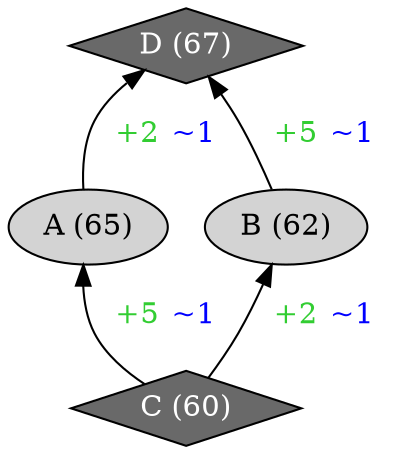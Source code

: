 digraph modelSetLattice{
rankdir="BT"
1 [label=<A (65)>, style="filled", fillcolor="lightgray"]
2 [label=<B (62)>, style="filled", fillcolor="lightgray"]
3 [label=<C (60)>, style="filled", shape="diamond", fillcolor="dimgray", fontcolor="white"]
4 [label=<D (67)>, style="filled", shape="diamond", fillcolor="dimgray", fontcolor="white"]
1 -> 4 [label=<  <font color="limegreen">+2</font> <font color="blue">~1</font>  >]
2 -> 4 [label=<  <font color="limegreen">+5</font> <font color="blue">~1</font>  >]
3 -> 1 [label=<  <font color="limegreen">+5</font> <font color="blue">~1</font>  >]
3 -> 2 [label=<  <font color="limegreen">+2</font> <font color="blue">~1</font>  >]
}
